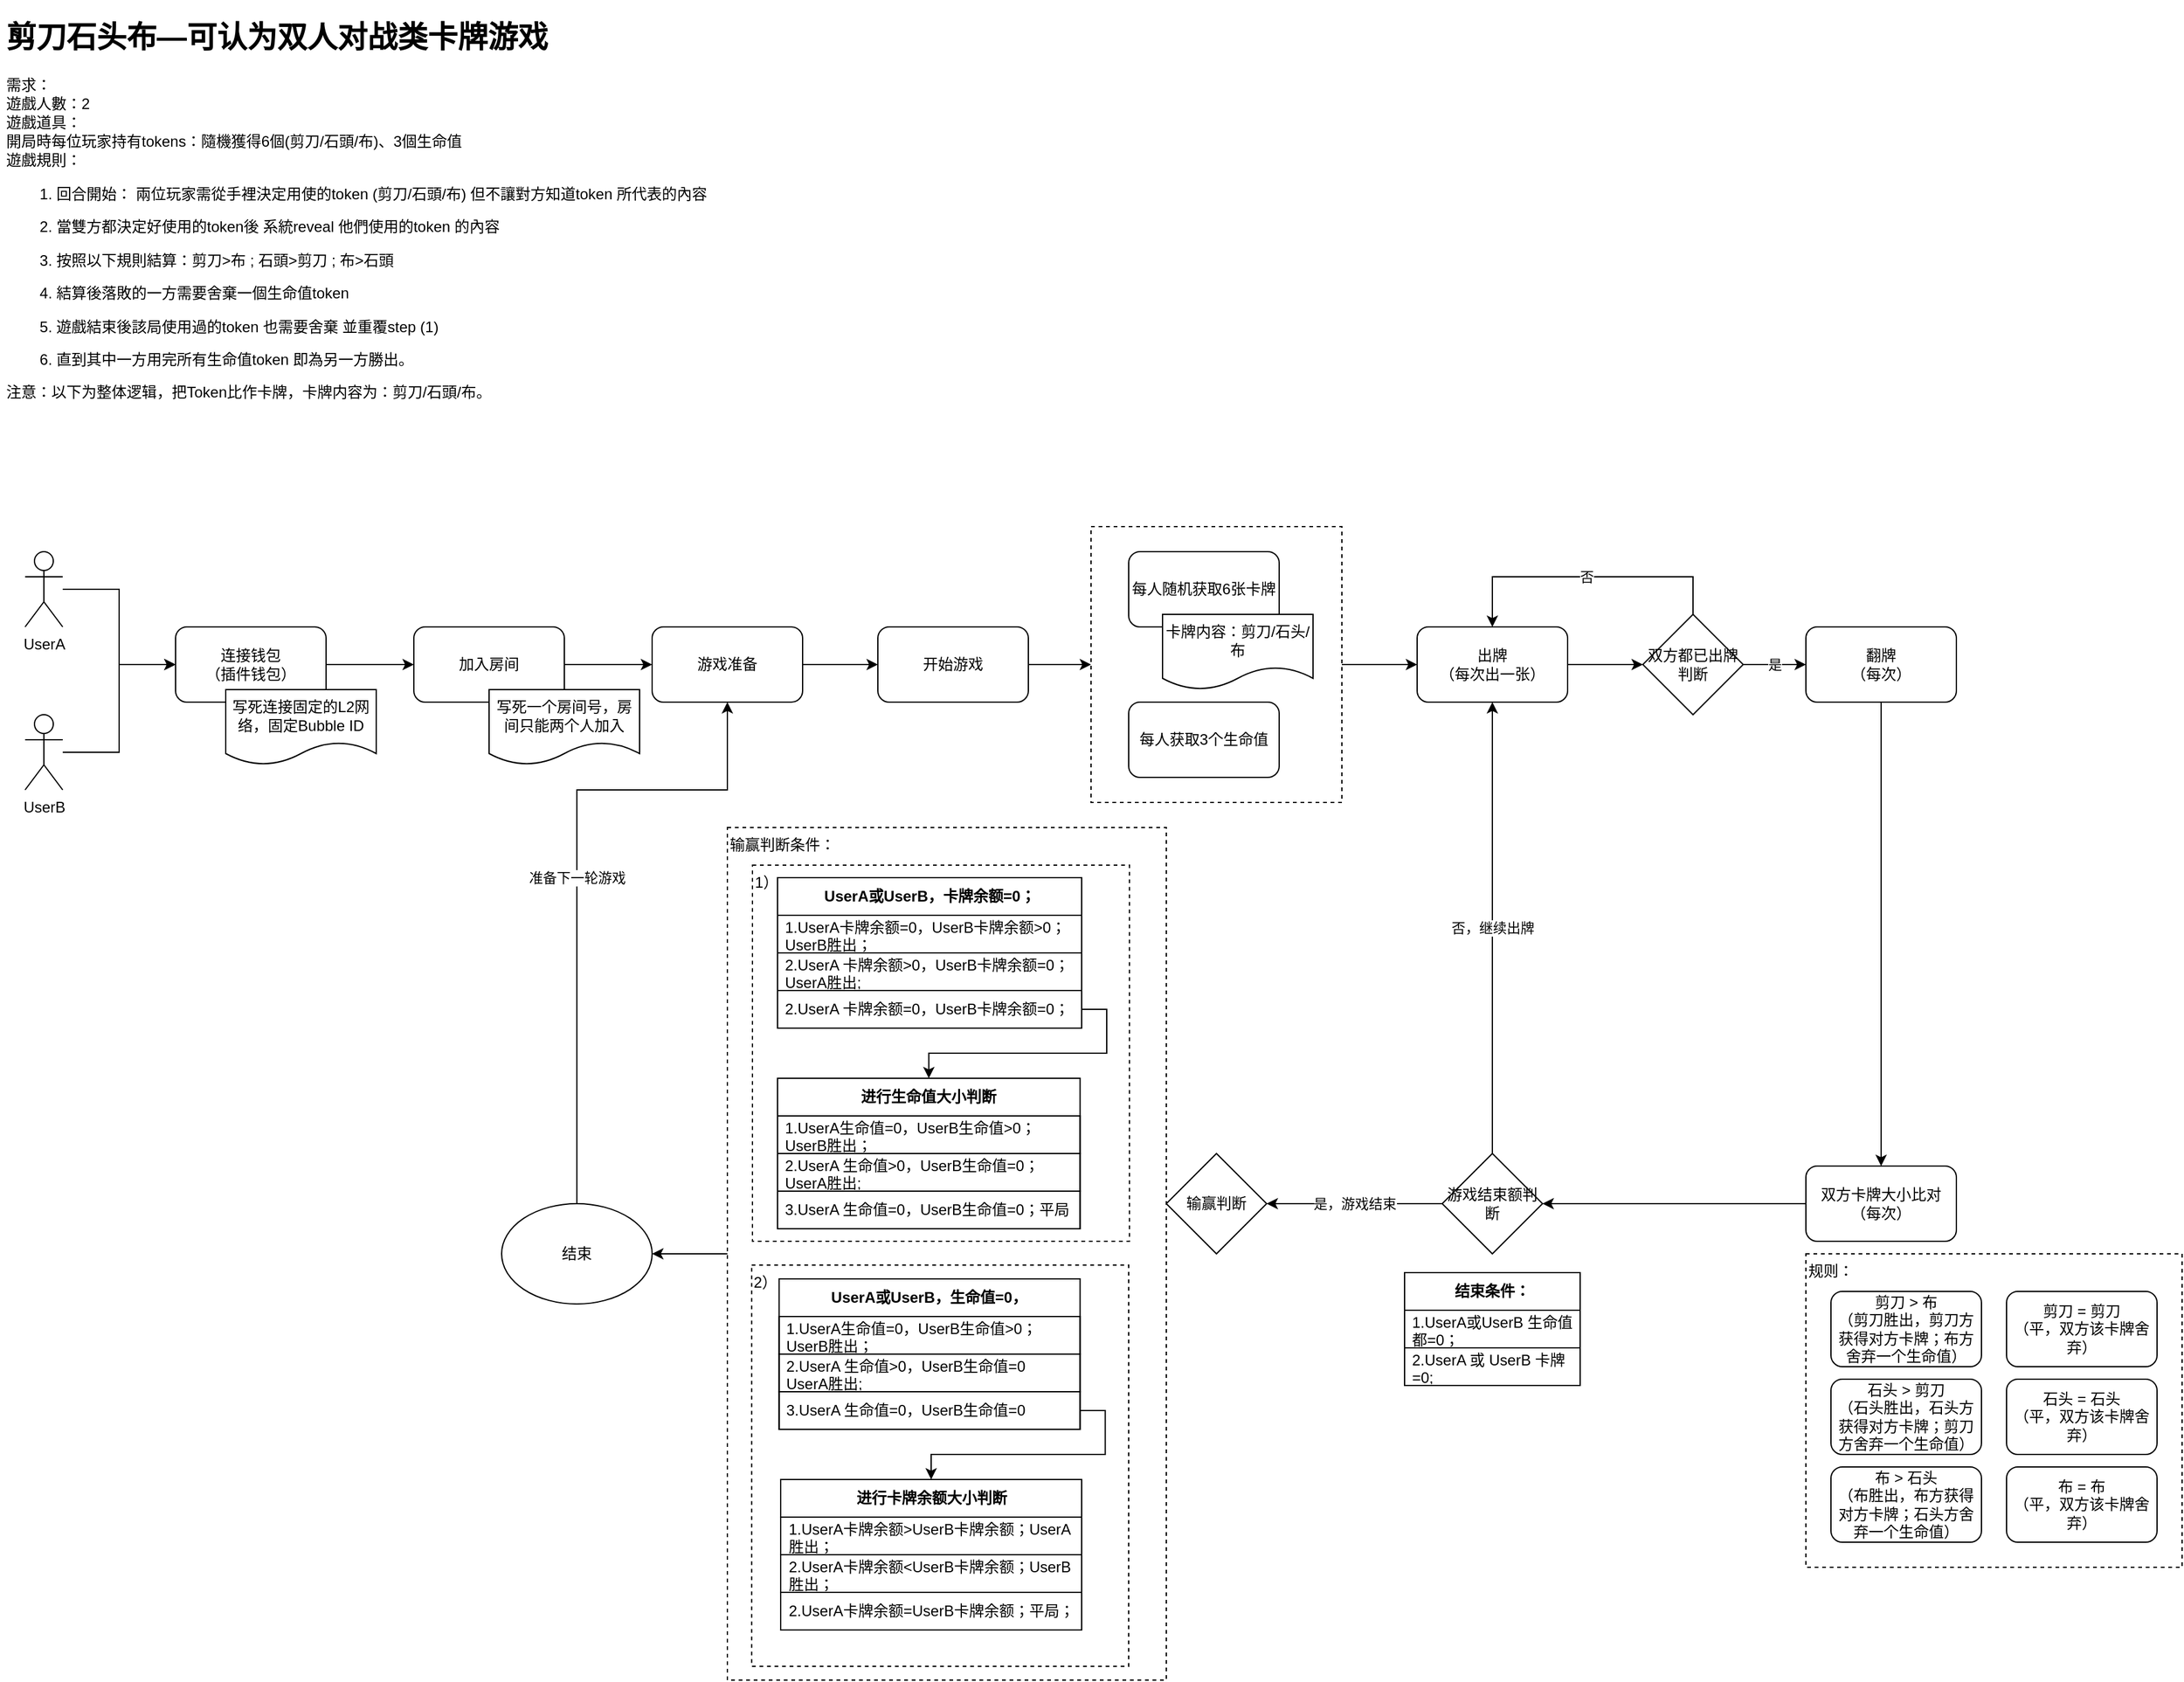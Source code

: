 <mxfile version="20.8.16" type="device" pages="2"><diagram id="KRgmRdxm-20_s_IkEQsQ" name="剪刀石头布-方案1"><mxGraphModel dx="781" dy="544" grid="1" gridSize="10" guides="1" tooltips="1" connect="1" arrows="1" fold="1" page="1" pageScale="1" pageWidth="827" pageHeight="1169" math="0" shadow="0"><root><mxCell id="0"/><mxCell id="1" parent="0"/><mxCell id="r8yWAZV4XDvTzLe1RHQI-7" value="输赢判断条件：" style="rounded=0;whiteSpace=wrap;html=1;dashed=1;align=left;verticalAlign=top;" parent="1" vertex="1"><mxGeometry x="620" y="670" width="350" height="680" as="geometry"/></mxCell><mxCell id="6tp2KyWFR3sobz1khzcz-2" value="2）" style="rounded=0;whiteSpace=wrap;html=1;dashed=1;align=left;verticalAlign=top;" parent="1" vertex="1"><mxGeometry x="639.37" y="1019" width="300.63" height="320" as="geometry"/></mxCell><mxCell id="r8yWAZV4XDvTzLe1RHQI-16" style="edgeStyle=orthogonalEdgeStyle;rounded=0;orthogonalLoop=1;jettySize=auto;html=1;entryX=1;entryY=0.5;entryDx=0;entryDy=0;strokeColor=#000000;fontColor=#000000;" parent="1" source="r8yWAZV4XDvTzLe1RHQI-7" target="7kz4wlUKS0_vkjuu-IEn-38" edge="1"><mxGeometry relative="1" as="geometry"/></mxCell><mxCell id="6tp2KyWFR3sobz1khzcz-1" value="1）" style="rounded=0;whiteSpace=wrap;html=1;dashed=1;align=left;verticalAlign=top;" parent="1" vertex="1"><mxGeometry x="640" y="700" width="300.63" height="300" as="geometry"/></mxCell><mxCell id="7kz4wlUKS0_vkjuu-IEn-1" style="edgeStyle=orthogonalEdgeStyle;rounded=0;orthogonalLoop=1;jettySize=auto;html=1;entryX=0;entryY=0.5;entryDx=0;entryDy=0;" parent="1" source="7kz4wlUKS0_vkjuu-IEn-2" target="7kz4wlUKS0_vkjuu-IEn-7" edge="1"><mxGeometry relative="1" as="geometry"/></mxCell><mxCell id="7kz4wlUKS0_vkjuu-IEn-2" value="UserA" style="shape=umlActor;verticalLabelPosition=bottom;verticalAlign=top;html=1;outlineConnect=0;" parent="1" vertex="1"><mxGeometry x="60" y="450" width="30" height="60" as="geometry"/></mxCell><mxCell id="7kz4wlUKS0_vkjuu-IEn-3" style="edgeStyle=orthogonalEdgeStyle;rounded=0;orthogonalLoop=1;jettySize=auto;html=1;entryX=0;entryY=0.5;entryDx=0;entryDy=0;" parent="1" source="7kz4wlUKS0_vkjuu-IEn-4" target="7kz4wlUKS0_vkjuu-IEn-7" edge="1"><mxGeometry relative="1" as="geometry"/></mxCell><mxCell id="7kz4wlUKS0_vkjuu-IEn-4" value="UserB" style="shape=umlActor;verticalLabelPosition=bottom;verticalAlign=top;html=1;outlineConnect=0;" parent="1" vertex="1"><mxGeometry x="60" y="580" width="30" height="60" as="geometry"/></mxCell><mxCell id="7kz4wlUKS0_vkjuu-IEn-5" value="&lt;h1&gt;剪刀石头布—可认为双人对战类卡牌游戏&lt;/h1&gt;&lt;div&gt;&lt;div style=&quot;min-height: 15px;&quot; data-eleid=&quot;4&quot; class=&quot;rich-text-paragraph&quot;&gt;需求：&lt;/div&gt;&lt;div style=&quot;min-height: 15px;&quot; data-eleid=&quot;4&quot; class=&quot;rich-text-paragraph&quot;&gt;遊戲人數：2&lt;/div&gt;&lt;div style=&quot;min-height: 15px;&quot; data-eleid=&quot;6&quot; class=&quot;rich-text-paragraph&quot;&gt;&lt;span style=&quot;&quot; data-eleid=&quot;7&quot; class=&quot;text-only&quot;&gt;遊戲道具：&lt;/span&gt;&lt;/div&gt;&lt;div style=&quot;min-height: 15px;&quot; data-eleid=&quot;8&quot; class=&quot;rich-text-paragraph&quot;&gt;&lt;span style=&quot;&quot; data-eleid=&quot;9&quot; class=&quot;text-only&quot;&gt;開局時每位玩家持有tokens：隨機獲得6個(剪刀/石頭/布)、3個生命值&lt;/span&gt;&lt;/div&gt;&lt;div style=&quot;min-height: 15px;&quot; data-eleid=&quot;10&quot; class=&quot;rich-text-paragraph&quot;&gt;&lt;span style=&quot;&quot; data-eleid=&quot;11&quot; class=&quot;text-only&quot;&gt;遊戲規則：&lt;/span&gt;&lt;/div&gt;&lt;ol data-eleid=&quot;13&quot; start=&quot;1&quot; class=&quot;richTextDocs-orderList richTextDocs-orderList-marker1 richTextDocs-orderList-number&quot;&gt;&lt;li data-index=&quot;1.&quot; data-eleid=&quot;14&quot; class=&quot;richTextDocs-listItem&quot;&gt;&lt;div class=&quot;richTextDocs-listItem__text&quot;&gt;&lt;span style=&quot;&quot; data-eleid=&quot;15&quot; class=&quot;text-only&quot;&gt;回合開始： 兩位玩家需從手裡決定用使的token (剪刀/石頭/布) 但不讓對方知道token 所代表的內容&lt;/span&gt;&lt;/div&gt;&lt;/li&gt;&lt;/ol&gt;&lt;ol data-eleid=&quot;17&quot; start=&quot;2&quot; class=&quot;richTextDocs-orderList richTextDocs-orderList-marker1 richTextDocs-orderList-number&quot;&gt;&lt;li data-index=&quot;2.&quot; data-eleid=&quot;18&quot; class=&quot;richTextDocs-listItem&quot;&gt;&lt;div class=&quot;richTextDocs-listItem__text&quot;&gt;&lt;span style=&quot;&quot; data-eleid=&quot;19&quot; class=&quot;text-only&quot;&gt;當雙方都決定好使用的token後 系統reveal 他們使用的token 的內容&lt;/span&gt;&lt;/div&gt;&lt;/li&gt;&lt;/ol&gt;&lt;ol data-eleid=&quot;21&quot; start=&quot;3&quot; class=&quot;richTextDocs-orderList richTextDocs-orderList-marker1 richTextDocs-orderList-number&quot;&gt;&lt;li data-index=&quot;3.&quot; data-eleid=&quot;22&quot; class=&quot;richTextDocs-listItem&quot;&gt;&lt;div class=&quot;richTextDocs-listItem__text&quot;&gt;&lt;span style=&quot;&quot; data-eleid=&quot;23&quot; class=&quot;text-only&quot;&gt;按照以下規則結算：剪刀&amp;gt;布 ; 石頭&amp;gt;剪刀 ; 布&amp;gt;石頭&lt;/span&gt;&lt;/div&gt;&lt;/li&gt;&lt;/ol&gt;&lt;ol data-eleid=&quot;25&quot; start=&quot;4&quot; class=&quot;richTextDocs-orderList richTextDocs-orderList-marker1 richTextDocs-orderList-number&quot;&gt;&lt;li data-index=&quot;4.&quot; data-eleid=&quot;26&quot; class=&quot;richTextDocs-listItem&quot;&gt;&lt;div class=&quot;richTextDocs-listItem__text&quot;&gt;&lt;span style=&quot;&quot; data-eleid=&quot;27&quot; class=&quot;text-only&quot;&gt;結算後落敗的一方需要舍棄一個生命值token&lt;/span&gt;&lt;/div&gt;&lt;/li&gt;&lt;/ol&gt;&lt;ol data-eleid=&quot;29&quot; start=&quot;5&quot; class=&quot;richTextDocs-orderList richTextDocs-orderList-marker1 richTextDocs-orderList-number&quot;&gt;&lt;li data-index=&quot;5.&quot; data-eleid=&quot;30&quot; class=&quot;richTextDocs-listItem&quot;&gt;&lt;div class=&quot;richTextDocs-listItem__text&quot;&gt;&lt;span style=&quot;&quot; data-eleid=&quot;31&quot; class=&quot;text-only&quot;&gt;遊戲結束後該局使用過的token 也需要舍棄 並重覆step (1)&lt;/span&gt;&lt;/div&gt;&lt;/li&gt;&lt;/ol&gt;&lt;ol data-eleid=&quot;33&quot; start=&quot;6&quot; class=&quot;richTextDocs-orderList richTextDocs-orderList-marker1 richTextDocs-orderList-number&quot;&gt;&lt;li data-index=&quot;6.&quot; data-eleid=&quot;34&quot; class=&quot;richTextDocs-listItem&quot;&gt;&lt;div class=&quot;richTextDocs-listItem__text&quot;&gt;&lt;span style=&quot;&quot; data-eleid=&quot;35&quot; class=&quot;text-only&quot;&gt;直到其中一方用完所有生命值token 即為另一方勝出。&lt;/span&gt;&lt;/div&gt;&lt;/li&gt;&lt;/ol&gt;&lt;div&gt;注意：以下为整体逻辑，把Token比作卡牌，卡牌内容为：剪刀/石頭/布&lt;span style=&quot;background-color: initial;&quot;&gt;。&lt;/span&gt;&lt;/div&gt;&lt;/div&gt;" style="text;html=1;strokeColor=none;fillColor=none;spacing=5;spacingTop=-20;whiteSpace=wrap;overflow=hidden;rounded=0;" parent="1" vertex="1"><mxGeometry x="40" y="20" width="1430" height="330" as="geometry"/></mxCell><mxCell id="7kz4wlUKS0_vkjuu-IEn-6" style="edgeStyle=orthogonalEdgeStyle;rounded=0;orthogonalLoop=1;jettySize=auto;html=1;" parent="1" source="7kz4wlUKS0_vkjuu-IEn-7" target="7kz4wlUKS0_vkjuu-IEn-12" edge="1"><mxGeometry relative="1" as="geometry"/></mxCell><mxCell id="7kz4wlUKS0_vkjuu-IEn-7" value="连接钱包&lt;br&gt;（插件钱包）" style="rounded=1;whiteSpace=wrap;html=1;" parent="1" vertex="1"><mxGeometry x="180" y="510" width="120" height="60" as="geometry"/></mxCell><mxCell id="7kz4wlUKS0_vkjuu-IEn-8" style="edgeStyle=orthogonalEdgeStyle;rounded=0;orthogonalLoop=1;jettySize=auto;html=1;" parent="1" source="7kz4wlUKS0_vkjuu-IEn-9" target="7kz4wlUKS0_vkjuu-IEn-15" edge="1"><mxGeometry relative="1" as="geometry"/></mxCell><mxCell id="7kz4wlUKS0_vkjuu-IEn-9" value="开始游戏" style="rounded=1;whiteSpace=wrap;html=1;" parent="1" vertex="1"><mxGeometry x="740" y="510" width="120" height="60" as="geometry"/></mxCell><mxCell id="7kz4wlUKS0_vkjuu-IEn-10" value="写死连接固定的L2网络，固定Bubble ID" style="shape=document;whiteSpace=wrap;html=1;boundedLbl=1;" parent="1" vertex="1"><mxGeometry x="220" y="560" width="120" height="60" as="geometry"/></mxCell><mxCell id="-pXB6ZqBlNsMC-txGyzx-2" style="edgeStyle=orthogonalEdgeStyle;rounded=0;orthogonalLoop=1;jettySize=auto;html=1;" parent="1" source="7kz4wlUKS0_vkjuu-IEn-12" target="-pXB6ZqBlNsMC-txGyzx-1" edge="1"><mxGeometry relative="1" as="geometry"/></mxCell><mxCell id="7kz4wlUKS0_vkjuu-IEn-12" value="加入房间" style="rounded=1;whiteSpace=wrap;html=1;" parent="1" vertex="1"><mxGeometry x="370" y="510" width="120" height="60" as="geometry"/></mxCell><mxCell id="7kz4wlUKS0_vkjuu-IEn-13" value="写死一个房间号，房间只能两个人加入" style="shape=document;whiteSpace=wrap;html=1;boundedLbl=1;" parent="1" vertex="1"><mxGeometry x="430" y="560" width="120" height="60" as="geometry"/></mxCell><mxCell id="7kz4wlUKS0_vkjuu-IEn-14" style="edgeStyle=orthogonalEdgeStyle;rounded=0;orthogonalLoop=1;jettySize=auto;html=1;entryX=0;entryY=0.5;entryDx=0;entryDy=0;" parent="1" source="7kz4wlUKS0_vkjuu-IEn-15" target="7kz4wlUKS0_vkjuu-IEn-20" edge="1"><mxGeometry relative="1" as="geometry"/></mxCell><mxCell id="7kz4wlUKS0_vkjuu-IEn-15" value="" style="rounded=0;whiteSpace=wrap;html=1;dashed=1;" parent="1" vertex="1"><mxGeometry x="910" y="430" width="200" height="220" as="geometry"/></mxCell><mxCell id="7kz4wlUKS0_vkjuu-IEn-16" value="每人随机获取6张卡牌" style="rounded=1;whiteSpace=wrap;html=1;" parent="1" vertex="1"><mxGeometry x="940" y="450" width="120" height="60" as="geometry"/></mxCell><mxCell id="7kz4wlUKS0_vkjuu-IEn-17" value="卡牌内容：剪刀/石头/布" style="shape=document;whiteSpace=wrap;html=1;boundedLbl=1;" parent="1" vertex="1"><mxGeometry x="967" y="500" width="120" height="60" as="geometry"/></mxCell><mxCell id="7kz4wlUKS0_vkjuu-IEn-18" value="每人获取3个生命值" style="rounded=1;whiteSpace=wrap;html=1;" parent="1" vertex="1"><mxGeometry x="940" y="570" width="120" height="60" as="geometry"/></mxCell><mxCell id="7kz4wlUKS0_vkjuu-IEn-19" style="edgeStyle=orthogonalEdgeStyle;rounded=0;orthogonalLoop=1;jettySize=auto;html=1;entryX=0;entryY=0.5;entryDx=0;entryDy=0;" parent="1" source="7kz4wlUKS0_vkjuu-IEn-20" target="7kz4wlUKS0_vkjuu-IEn-32" edge="1"><mxGeometry relative="1" as="geometry"/></mxCell><mxCell id="7kz4wlUKS0_vkjuu-IEn-20" value="出牌&lt;br&gt;（每次出一张）" style="rounded=1;whiteSpace=wrap;html=1;" parent="1" vertex="1"><mxGeometry x="1170" y="510" width="120" height="60" as="geometry"/></mxCell><mxCell id="7kz4wlUKS0_vkjuu-IEn-21" style="edgeStyle=orthogonalEdgeStyle;rounded=0;orthogonalLoop=1;jettySize=auto;html=1;" parent="1" source="7kz4wlUKS0_vkjuu-IEn-22" target="7kz4wlUKS0_vkjuu-IEn-40" edge="1"><mxGeometry relative="1" as="geometry"/></mxCell><mxCell id="7kz4wlUKS0_vkjuu-IEn-22" value="翻牌&lt;br&gt;（每次）" style="rounded=1;whiteSpace=wrap;html=1;" parent="1" vertex="1"><mxGeometry x="1480" y="510" width="120" height="60" as="geometry"/></mxCell><mxCell id="7kz4wlUKS0_vkjuu-IEn-23" value="规则：" style="rounded=0;whiteSpace=wrap;html=1;dashed=1;align=left;verticalAlign=top;" parent="1" vertex="1"><mxGeometry x="1480" y="1010" width="300" height="250" as="geometry"/></mxCell><mxCell id="7kz4wlUKS0_vkjuu-IEn-24" value="剪刀 &amp;gt; 布&lt;br&gt;（剪刀胜出，剪刀方获得对方卡牌；布方舍弃一个生命值）" style="rounded=1;whiteSpace=wrap;html=1;" parent="1" vertex="1"><mxGeometry x="1500" y="1040" width="120" height="60" as="geometry"/></mxCell><mxCell id="7kz4wlUKS0_vkjuu-IEn-25" value="石头 &amp;gt; 剪刀&lt;br&gt;（石头胜出，石头方获得对方卡牌；剪刀方舍弃一个生命值）" style="rounded=1;whiteSpace=wrap;html=1;" parent="1" vertex="1"><mxGeometry x="1500" y="1110" width="120" height="60" as="geometry"/></mxCell><mxCell id="7kz4wlUKS0_vkjuu-IEn-26" value="布 &amp;gt; 石头&lt;br&gt;（布胜出，布方获得对方卡牌；石头方舍弃一个生命值）" style="rounded=1;whiteSpace=wrap;html=1;" parent="1" vertex="1"><mxGeometry x="1500" y="1180" width="120" height="60" as="geometry"/></mxCell><mxCell id="7kz4wlUKS0_vkjuu-IEn-27" value="剪刀 = 剪刀&lt;br&gt;（平，双方该卡牌舍弃）" style="rounded=1;whiteSpace=wrap;html=1;" parent="1" vertex="1"><mxGeometry x="1640" y="1040" width="120" height="60" as="geometry"/></mxCell><mxCell id="7kz4wlUKS0_vkjuu-IEn-28" value="石头 = 石头&lt;br&gt;（平，双方该卡牌舍弃）" style="rounded=1;whiteSpace=wrap;html=1;" parent="1" vertex="1"><mxGeometry x="1640" y="1110" width="120" height="60" as="geometry"/></mxCell><mxCell id="7kz4wlUKS0_vkjuu-IEn-29" value="布 = 布&lt;br&gt;（平，双方该卡牌舍弃）" style="rounded=1;whiteSpace=wrap;html=1;" parent="1" vertex="1"><mxGeometry x="1640" y="1180" width="120" height="60" as="geometry"/></mxCell><mxCell id="7kz4wlUKS0_vkjuu-IEn-30" value="否" style="edgeStyle=orthogonalEdgeStyle;rounded=0;orthogonalLoop=1;jettySize=auto;html=1;entryX=0.5;entryY=0;entryDx=0;entryDy=0;" parent="1" source="7kz4wlUKS0_vkjuu-IEn-32" target="7kz4wlUKS0_vkjuu-IEn-20" edge="1"><mxGeometry relative="1" as="geometry"><Array as="points"><mxPoint x="1390" y="470"/><mxPoint x="1230" y="470"/></Array></mxGeometry></mxCell><mxCell id="7kz4wlUKS0_vkjuu-IEn-31" value="是" style="edgeStyle=orthogonalEdgeStyle;rounded=0;orthogonalLoop=1;jettySize=auto;html=1;" parent="1" source="7kz4wlUKS0_vkjuu-IEn-32" target="7kz4wlUKS0_vkjuu-IEn-22" edge="1"><mxGeometry relative="1" as="geometry"/></mxCell><mxCell id="7kz4wlUKS0_vkjuu-IEn-32" value="双方都已出牌判断" style="rhombus;whiteSpace=wrap;html=1;" parent="1" vertex="1"><mxGeometry x="1350" y="500" width="80" height="80" as="geometry"/></mxCell><mxCell id="r8yWAZV4XDvTzLe1RHQI-6" value="&lt;font color=&quot;#000000&quot;&gt;是，游戏结束&lt;/font&gt;" style="edgeStyle=orthogonalEdgeStyle;rounded=0;orthogonalLoop=1;jettySize=auto;html=1;entryX=1;entryY=0.5;entryDx=0;entryDy=0;strokeColor=#000000;fontColor=#FF3333;" parent="1" source="7kz4wlUKS0_vkjuu-IEn-34" target="r8yWAZV4XDvTzLe1RHQI-5" edge="1"><mxGeometry relative="1" as="geometry"/></mxCell><mxCell id="7kz4wlUKS0_vkjuu-IEn-34" value="游戏结束额判断" style="rhombus;whiteSpace=wrap;html=1;" parent="1" vertex="1"><mxGeometry x="1190" y="930" width="80" height="80" as="geometry"/></mxCell><mxCell id="7kz4wlUKS0_vkjuu-IEn-36" value="否，继续出牌" style="edgeStyle=orthogonalEdgeStyle;rounded=0;orthogonalLoop=1;jettySize=auto;html=1;entryX=0.5;entryY=1;entryDx=0;entryDy=0;startArrow=none;exitX=0.5;exitY=0;exitDx=0;exitDy=0;" parent="1" source="7kz4wlUKS0_vkjuu-IEn-34" target="7kz4wlUKS0_vkjuu-IEn-20" edge="1"><mxGeometry relative="1" as="geometry"><mxPoint x="900" y="740" as="sourcePoint"/><Array as="points"><mxPoint x="1230" y="930"/></Array><mxPoint as="offset"/></mxGeometry></mxCell><mxCell id="-pXB6ZqBlNsMC-txGyzx-4" value="准备下一轮游戏" style="edgeStyle=orthogonalEdgeStyle;rounded=0;orthogonalLoop=1;jettySize=auto;html=1;entryX=0.5;entryY=1;entryDx=0;entryDy=0;" parent="1" source="7kz4wlUKS0_vkjuu-IEn-38" target="-pXB6ZqBlNsMC-txGyzx-1" edge="1"><mxGeometry relative="1" as="geometry"><Array as="points"><mxPoint x="500" y="640"/><mxPoint x="620" y="640"/></Array></mxGeometry></mxCell><mxCell id="7kz4wlUKS0_vkjuu-IEn-38" value="结束" style="ellipse;whiteSpace=wrap;html=1;" parent="1" vertex="1"><mxGeometry x="440" y="970" width="120" height="80" as="geometry"/></mxCell><mxCell id="7kz4wlUKS0_vkjuu-IEn-39" style="edgeStyle=orthogonalEdgeStyle;rounded=0;orthogonalLoop=1;jettySize=auto;html=1;" parent="1" source="7kz4wlUKS0_vkjuu-IEn-40" target="7kz4wlUKS0_vkjuu-IEn-34" edge="1"><mxGeometry relative="1" as="geometry"/></mxCell><mxCell id="7kz4wlUKS0_vkjuu-IEn-40" value="双方卡牌大小比对&lt;br&gt;（每次）" style="rounded=1;whiteSpace=wrap;html=1;" parent="1" vertex="1"><mxGeometry x="1480" y="940" width="120" height="60" as="geometry"/></mxCell><mxCell id="7kz4wlUKS0_vkjuu-IEn-42" value="&lt;b&gt;进行生命值大小判断&lt;/b&gt;" style="swimlane;fontStyle=0;childLayout=stackLayout;horizontal=1;startSize=30;horizontalStack=0;resizeParent=1;resizeParentMax=0;resizeLast=0;collapsible=1;marginBottom=0;whiteSpace=wrap;html=1;" parent="1" vertex="1"><mxGeometry x="660" y="870" width="241.25" height="120" as="geometry"/></mxCell><mxCell id="7kz4wlUKS0_vkjuu-IEn-43" value="1.UserA生命值=0，UserB生命值&amp;gt;0；UserB胜出；" style="text;strokeColor=default;fillColor=none;align=left;verticalAlign=middle;spacingLeft=4;spacingRight=4;overflow=hidden;points=[[0,0.5],[1,0.5]];portConstraint=eastwest;rotatable=0;whiteSpace=wrap;html=1;" parent="7kz4wlUKS0_vkjuu-IEn-42" vertex="1"><mxGeometry y="30" width="241.25" height="30" as="geometry"/></mxCell><mxCell id="7kz4wlUKS0_vkjuu-IEn-44" value="2.UserA 生命值&amp;gt;0，UserB生命值=0；&lt;br style=&quot;border-color: var(--border-color);&quot;&gt;UserA胜出;" style="text;strokeColor=default;fillColor=none;align=left;verticalAlign=middle;spacingLeft=4;spacingRight=4;overflow=hidden;points=[[0,0.5],[1,0.5]];portConstraint=eastwest;rotatable=0;whiteSpace=wrap;html=1;" parent="7kz4wlUKS0_vkjuu-IEn-42" vertex="1"><mxGeometry y="60" width="241.25" height="30" as="geometry"/></mxCell><mxCell id="7kz4wlUKS0_vkjuu-IEn-45" value="3.UserA 生命值=0，UserB生命值=0；平局" style="text;strokeColor=default;fillColor=none;align=left;verticalAlign=middle;spacingLeft=4;spacingRight=4;overflow=hidden;points=[[0,0.5],[1,0.5]];portConstraint=eastwest;rotatable=0;whiteSpace=wrap;html=1;" parent="7kz4wlUKS0_vkjuu-IEn-42" vertex="1"><mxGeometry y="90" width="241.25" height="30" as="geometry"/></mxCell><mxCell id="r8yWAZV4XDvTzLe1RHQI-1" value="&lt;b&gt;结束条件：&lt;/b&gt;" style="swimlane;fontStyle=0;childLayout=stackLayout;horizontal=1;startSize=30;horizontalStack=0;resizeParent=1;resizeParentMax=0;resizeLast=0;collapsible=1;marginBottom=0;whiteSpace=wrap;html=1;" parent="1" vertex="1"><mxGeometry x="1160" y="1025" width="140" height="90" as="geometry"/></mxCell><mxCell id="r8yWAZV4XDvTzLe1RHQI-2" value="1.UserA或UserB 生命值都=0；" style="text;strokeColor=default;fillColor=none;align=left;verticalAlign=middle;spacingLeft=4;spacingRight=4;overflow=hidden;points=[[0,0.5],[1,0.5]];portConstraint=eastwest;rotatable=0;whiteSpace=wrap;html=1;" parent="r8yWAZV4XDvTzLe1RHQI-1" vertex="1"><mxGeometry y="30" width="140" height="30" as="geometry"/></mxCell><mxCell id="r8yWAZV4XDvTzLe1RHQI-3" value="2.UserA 或 UserB 卡牌=0;" style="text;strokeColor=default;fillColor=none;align=left;verticalAlign=middle;spacingLeft=4;spacingRight=4;overflow=hidden;points=[[0,0.5],[1,0.5]];portConstraint=eastwest;rotatable=0;whiteSpace=wrap;html=1;" parent="r8yWAZV4XDvTzLe1RHQI-1" vertex="1"><mxGeometry y="60" width="140" height="30" as="geometry"/></mxCell><mxCell id="r8yWAZV4XDvTzLe1RHQI-5" value="输赢判断" style="rhombus;whiteSpace=wrap;html=1;" parent="1" vertex="1"><mxGeometry x="970" y="930" width="80" height="80" as="geometry"/></mxCell><mxCell id="r8yWAZV4XDvTzLe1RHQI-8" value="&lt;b&gt;UserA或UserB，生命值=0，&lt;/b&gt;" style="swimlane;fontStyle=0;childLayout=stackLayout;horizontal=1;startSize=30;horizontalStack=0;resizeParent=1;resizeParentMax=0;resizeLast=0;collapsible=1;marginBottom=0;whiteSpace=wrap;html=1;" parent="1" vertex="1"><mxGeometry x="661.25" y="1030" width="240" height="120" as="geometry"/></mxCell><mxCell id="r8yWAZV4XDvTzLe1RHQI-9" value="1.UserA生命值=0，UserB生命值&amp;gt;0；UserB胜出；" style="text;strokeColor=default;fillColor=none;align=left;verticalAlign=middle;spacingLeft=4;spacingRight=4;overflow=hidden;points=[[0,0.5],[1,0.5]];portConstraint=eastwest;rotatable=0;whiteSpace=wrap;html=1;" parent="r8yWAZV4XDvTzLe1RHQI-8" vertex="1"><mxGeometry y="30" width="240" height="30" as="geometry"/></mxCell><mxCell id="r8yWAZV4XDvTzLe1RHQI-10" value="2.UserA 生命值&amp;gt;0，UserB生命值=0&lt;br style=&quot;border-color: var(--border-color);&quot;&gt;UserA胜出;" style="text;strokeColor=default;fillColor=none;align=left;verticalAlign=middle;spacingLeft=4;spacingRight=4;overflow=hidden;points=[[0,0.5],[1,0.5]];portConstraint=eastwest;rotatable=0;whiteSpace=wrap;html=1;" parent="r8yWAZV4XDvTzLe1RHQI-8" vertex="1"><mxGeometry y="60" width="240" height="30" as="geometry"/></mxCell><mxCell id="r8yWAZV4XDvTzLe1RHQI-18" value="3.UserA 生命值=0，UserB生命值=0" style="text;strokeColor=default;fillColor=none;align=left;verticalAlign=middle;spacingLeft=4;spacingRight=4;overflow=hidden;points=[[0,0.5],[1,0.5]];portConstraint=eastwest;rotatable=0;whiteSpace=wrap;html=1;" parent="r8yWAZV4XDvTzLe1RHQI-8" vertex="1"><mxGeometry y="90" width="240" height="30" as="geometry"/></mxCell><mxCell id="r8yWAZV4XDvTzLe1RHQI-12" value="&lt;b&gt;UserA或UserB，卡牌余额=0；&lt;/b&gt;" style="swimlane;fontStyle=0;childLayout=stackLayout;horizontal=1;startSize=30;horizontalStack=0;resizeParent=1;resizeParentMax=0;resizeLast=0;collapsible=1;marginBottom=0;whiteSpace=wrap;html=1;" parent="1" vertex="1"><mxGeometry x="660" y="710" width="242.5" height="120" as="geometry"/></mxCell><mxCell id="r8yWAZV4XDvTzLe1RHQI-13" value="1.UserA卡牌余额=0，UserB卡牌余额&amp;gt;0；UserB胜出；" style="text;strokeColor=default;fillColor=none;align=left;verticalAlign=middle;spacingLeft=4;spacingRight=4;overflow=hidden;points=[[0,0.5],[1,0.5]];portConstraint=eastwest;rotatable=0;whiteSpace=wrap;html=1;" parent="r8yWAZV4XDvTzLe1RHQI-12" vertex="1"><mxGeometry y="30" width="242.5" height="30" as="geometry"/></mxCell><mxCell id="r8yWAZV4XDvTzLe1RHQI-14" value="2.UserA 卡牌余额&amp;gt;0，UserB卡牌余额=0；UserA胜出;" style="text;strokeColor=default;fillColor=none;align=left;verticalAlign=middle;spacingLeft=4;spacingRight=4;overflow=hidden;points=[[0,0.5],[1,0.5]];portConstraint=eastwest;rotatable=0;whiteSpace=wrap;html=1;" parent="r8yWAZV4XDvTzLe1RHQI-12" vertex="1"><mxGeometry y="60" width="242.5" height="30" as="geometry"/></mxCell><mxCell id="r8yWAZV4XDvTzLe1RHQI-20" value="2.UserA 卡牌余额=0，UserB卡牌余额=0；" style="text;strokeColor=default;fillColor=none;align=left;verticalAlign=middle;spacingLeft=4;spacingRight=4;overflow=hidden;points=[[0,0.5],[1,0.5]];portConstraint=eastwest;rotatable=0;whiteSpace=wrap;html=1;" parent="r8yWAZV4XDvTzLe1RHQI-12" vertex="1"><mxGeometry y="90" width="242.5" height="30" as="geometry"/></mxCell><mxCell id="r8yWAZV4XDvTzLe1RHQI-19" style="edgeStyle=orthogonalEdgeStyle;rounded=0;orthogonalLoop=1;jettySize=auto;html=1;strokeColor=#000000;fontColor=#000000;" parent="1" source="r8yWAZV4XDvTzLe1RHQI-18" target="7kz4wlUKS0_vkjuu-IEn-48" edge="1"><mxGeometry relative="1" as="geometry"/></mxCell><mxCell id="r8yWAZV4XDvTzLe1RHQI-21" style="edgeStyle=orthogonalEdgeStyle;rounded=0;orthogonalLoop=1;jettySize=auto;html=1;strokeColor=#000000;fontColor=#000000;exitX=1;exitY=0.5;exitDx=0;exitDy=0;" parent="1" source="r8yWAZV4XDvTzLe1RHQI-20" target="7kz4wlUKS0_vkjuu-IEn-42" edge="1"><mxGeometry relative="1" as="geometry"/></mxCell><mxCell id="7kz4wlUKS0_vkjuu-IEn-48" value="&lt;b&gt;进行卡牌余额大小判断&lt;/b&gt;" style="swimlane;fontStyle=0;childLayout=stackLayout;horizontal=1;startSize=30;horizontalStack=0;resizeParent=1;resizeParentMax=0;resizeLast=0;collapsible=1;marginBottom=0;whiteSpace=wrap;html=1;" parent="1" vertex="1"><mxGeometry x="662.5" y="1190" width="240" height="120" as="geometry"/></mxCell><mxCell id="7kz4wlUKS0_vkjuu-IEn-49" value="1.UserA卡牌余额&amp;gt;UserB卡牌余额；UserA胜出；" style="text;strokeColor=default;fillColor=none;align=left;verticalAlign=middle;spacingLeft=4;spacingRight=4;overflow=hidden;points=[[0,0.5],[1,0.5]];portConstraint=eastwest;rotatable=0;whiteSpace=wrap;html=1;" parent="7kz4wlUKS0_vkjuu-IEn-48" vertex="1"><mxGeometry y="30" width="240" height="30" as="geometry"/></mxCell><mxCell id="7kz4wlUKS0_vkjuu-IEn-50" value="2.UserA卡牌余额&amp;lt;UserB卡牌余额；UserB胜出；" style="text;strokeColor=default;fillColor=none;align=left;verticalAlign=middle;spacingLeft=4;spacingRight=4;overflow=hidden;points=[[0,0.5],[1,0.5]];portConstraint=eastwest;rotatable=0;whiteSpace=wrap;html=1;" parent="7kz4wlUKS0_vkjuu-IEn-48" vertex="1"><mxGeometry y="60" width="240" height="30" as="geometry"/></mxCell><mxCell id="7kz4wlUKS0_vkjuu-IEn-51" value="2.UserA卡牌余额=UserB卡牌余额；平局；" style="text;strokeColor=default;fillColor=none;align=left;verticalAlign=middle;spacingLeft=4;spacingRight=4;overflow=hidden;points=[[0,0.5],[1,0.5]];portConstraint=eastwest;rotatable=0;whiteSpace=wrap;html=1;" parent="7kz4wlUKS0_vkjuu-IEn-48" vertex="1"><mxGeometry y="90" width="240" height="30" as="geometry"/></mxCell><mxCell id="-pXB6ZqBlNsMC-txGyzx-3" style="edgeStyle=orthogonalEdgeStyle;rounded=0;orthogonalLoop=1;jettySize=auto;html=1;entryX=0;entryY=0.5;entryDx=0;entryDy=0;" parent="1" source="-pXB6ZqBlNsMC-txGyzx-1" target="7kz4wlUKS0_vkjuu-IEn-9" edge="1"><mxGeometry relative="1" as="geometry"/></mxCell><mxCell id="-pXB6ZqBlNsMC-txGyzx-1" value="游戏准备" style="rounded=1;whiteSpace=wrap;html=1;" parent="1" vertex="1"><mxGeometry x="560" y="510" width="120" height="60" as="geometry"/></mxCell></root></mxGraphModel></diagram><diagram id="xOMPBcPctSPgGiCKjUmu" name="剪刀石头布-方案2-确定Demo逻辑"><mxGraphModel dx="781" dy="544" grid="1" gridSize="10" guides="1" tooltips="1" connect="1" arrows="1" fold="1" page="1" pageScale="1" pageWidth="827" pageHeight="1169" math="0" shadow="0"><root><mxCell id="0"/><mxCell id="1" parent="0"/><mxCell id="IGpg0QwK2o9pt_-IkhVI-1" style="edgeStyle=orthogonalEdgeStyle;rounded=0;orthogonalLoop=1;jettySize=auto;html=1;entryX=0;entryY=0.5;entryDx=0;entryDy=0;" parent="1" source="IGpg0QwK2o9pt_-IkhVI-2" target="IGpg0QwK2o9pt_-IkhVI-7" edge="1"><mxGeometry relative="1" as="geometry"/></mxCell><mxCell id="IGpg0QwK2o9pt_-IkhVI-2" value="UserA" style="shape=umlActor;verticalLabelPosition=bottom;verticalAlign=top;html=1;outlineConnect=0;" parent="1" vertex="1"><mxGeometry x="80" y="400" width="30" height="60" as="geometry"/></mxCell><mxCell id="IGpg0QwK2o9pt_-IkhVI-3" style="edgeStyle=orthogonalEdgeStyle;rounded=0;orthogonalLoop=1;jettySize=auto;html=1;entryX=0;entryY=0.5;entryDx=0;entryDy=0;" parent="1" source="IGpg0QwK2o9pt_-IkhVI-4" target="IGpg0QwK2o9pt_-IkhVI-7" edge="1"><mxGeometry relative="1" as="geometry"/></mxCell><mxCell id="IGpg0QwK2o9pt_-IkhVI-4" value="UserB" style="shape=umlActor;verticalLabelPosition=bottom;verticalAlign=top;html=1;outlineConnect=0;" parent="1" vertex="1"><mxGeometry x="80" y="530" width="30" height="60" as="geometry"/></mxCell><mxCell id="IGpg0QwK2o9pt_-IkhVI-5" value="&lt;h1&gt;剪刀石头布—可认为双人对战类卡牌游戏&lt;/h1&gt;&lt;div&gt;&lt;div style=&quot;min-height: 15px;&quot; data-eleid=&quot;4&quot; class=&quot;rich-text-paragraph&quot;&gt;需求：&lt;/div&gt;&lt;div style=&quot;min-height: 15px;&quot; data-eleid=&quot;4&quot; class=&quot;rich-text-paragraph&quot;&gt;遊戲人數：2&lt;/div&gt;&lt;div style=&quot;min-height: 15px;&quot; data-eleid=&quot;6&quot; class=&quot;rich-text-paragraph&quot;&gt;&lt;span style=&quot;&quot; data-eleid=&quot;7&quot; class=&quot;text-only&quot;&gt;遊戲道具：&lt;/span&gt;&lt;/div&gt;&lt;div style=&quot;min-height: 15px;&quot; data-eleid=&quot;8&quot; class=&quot;rich-text-paragraph&quot;&gt;&lt;span style=&quot;&quot; data-eleid=&quot;9&quot; class=&quot;text-only&quot;&gt;開局時每位玩家持有tokens：隨機獲得6個(剪刀/石頭/布)、3個生命值&lt;/span&gt;&lt;/div&gt;&lt;div style=&quot;min-height: 15px;&quot; data-eleid=&quot;10&quot; class=&quot;rich-text-paragraph&quot;&gt;&lt;span style=&quot;&quot; data-eleid=&quot;11&quot; class=&quot;text-only&quot;&gt;遊戲規則：&lt;/span&gt;&lt;/div&gt;&lt;ol data-eleid=&quot;13&quot; start=&quot;1&quot; class=&quot;richTextDocs-orderList richTextDocs-orderList-marker1 richTextDocs-orderList-number&quot;&gt;&lt;li data-index=&quot;1.&quot; data-eleid=&quot;14&quot; class=&quot;richTextDocs-listItem&quot;&gt;&lt;div class=&quot;richTextDocs-listItem__text&quot;&gt;&lt;span style=&quot;&quot; data-eleid=&quot;15&quot; class=&quot;text-only&quot;&gt;回合開始： 兩位玩家需從手裡決定用使的token (剪刀/石頭/布) 但不讓對方知道token 所代表的內容&lt;/span&gt;&lt;/div&gt;&lt;/li&gt;&lt;/ol&gt;&lt;ol data-eleid=&quot;17&quot; start=&quot;2&quot; class=&quot;richTextDocs-orderList richTextDocs-orderList-marker1 richTextDocs-orderList-number&quot;&gt;&lt;li data-index=&quot;2.&quot; data-eleid=&quot;18&quot; class=&quot;richTextDocs-listItem&quot;&gt;&lt;div class=&quot;richTextDocs-listItem__text&quot;&gt;&lt;span style=&quot;&quot; data-eleid=&quot;19&quot; class=&quot;text-only&quot;&gt;當雙方都決定好使用的token後 系統reveal 他們使用的token 的內容&lt;/span&gt;&lt;/div&gt;&lt;/li&gt;&lt;/ol&gt;&lt;ol data-eleid=&quot;21&quot; start=&quot;3&quot; class=&quot;richTextDocs-orderList richTextDocs-orderList-marker1 richTextDocs-orderList-number&quot;&gt;&lt;li data-index=&quot;3.&quot; data-eleid=&quot;22&quot; class=&quot;richTextDocs-listItem&quot;&gt;&lt;div class=&quot;richTextDocs-listItem__text&quot;&gt;&lt;span style=&quot;&quot; data-eleid=&quot;23&quot; class=&quot;text-only&quot;&gt;按照以下規則結算：剪刀&amp;gt;布 ; 石頭&amp;gt;剪刀 ; 布&amp;gt;石頭&lt;/span&gt;&lt;/div&gt;&lt;/li&gt;&lt;/ol&gt;&lt;ol data-eleid=&quot;25&quot; start=&quot;4&quot; class=&quot;richTextDocs-orderList richTextDocs-orderList-marker1 richTextDocs-orderList-number&quot;&gt;&lt;li data-index=&quot;4.&quot; data-eleid=&quot;26&quot; class=&quot;richTextDocs-listItem&quot;&gt;&lt;div class=&quot;richTextDocs-listItem__text&quot;&gt;&lt;span style=&quot;&quot; data-eleid=&quot;27&quot; class=&quot;text-only&quot;&gt;結算後落敗的一方需要舍棄一個生命值token&lt;/span&gt;&lt;/div&gt;&lt;/li&gt;&lt;/ol&gt;&lt;ol data-eleid=&quot;29&quot; start=&quot;5&quot; class=&quot;richTextDocs-orderList richTextDocs-orderList-marker1 richTextDocs-orderList-number&quot;&gt;&lt;li data-index=&quot;5.&quot; data-eleid=&quot;30&quot; class=&quot;richTextDocs-listItem&quot;&gt;&lt;div class=&quot;richTextDocs-listItem__text&quot;&gt;&lt;span style=&quot;&quot; data-eleid=&quot;31&quot; class=&quot;text-only&quot;&gt;遊戲結束後該局使用過的token 也需要舍棄 並重覆step (1)&lt;/span&gt;&lt;/div&gt;&lt;/li&gt;&lt;/ol&gt;&lt;ol data-eleid=&quot;33&quot; start=&quot;6&quot; class=&quot;richTextDocs-orderList richTextDocs-orderList-marker1 richTextDocs-orderList-number&quot;&gt;&lt;li data-index=&quot;6.&quot; data-eleid=&quot;34&quot; class=&quot;richTextDocs-listItem&quot;&gt;&lt;div class=&quot;richTextDocs-listItem__text&quot;&gt;&lt;span style=&quot;&quot; data-eleid=&quot;35&quot; class=&quot;text-only&quot;&gt;直到其中一方用完所有生命值token 即為另一方勝出。&lt;/span&gt;&lt;/div&gt;&lt;/li&gt;&lt;/ol&gt;&lt;div&gt;注意：以下为整体逻辑，把Token比作卡牌，卡牌内容为：剪刀/石頭/布&lt;span style=&quot;background-color: initial;&quot;&gt;。&lt;font color=&quot;#ff3333&quot;&gt;这是一个演示Demo，生命值如果不重要，看是否能去掉生命值的条件，然后6张卡牌改为3张，以下是去掉生命值的逻辑。&lt;/font&gt;&lt;/span&gt;&lt;/div&gt;&lt;/div&gt;" style="text;html=1;strokeColor=none;fillColor=none;spacing=5;spacingTop=-20;whiteSpace=wrap;overflow=hidden;rounded=0;" parent="1" vertex="1"><mxGeometry x="40" y="20" width="1430" height="330" as="geometry"/></mxCell><mxCell id="IGpg0QwK2o9pt_-IkhVI-6" style="edgeStyle=orthogonalEdgeStyle;rounded=0;orthogonalLoop=1;jettySize=auto;html=1;" parent="1" source="IGpg0QwK2o9pt_-IkhVI-7" target="IGpg0QwK2o9pt_-IkhVI-12" edge="1"><mxGeometry relative="1" as="geometry"/></mxCell><mxCell id="IGpg0QwK2o9pt_-IkhVI-7" value="连接钱包&lt;br&gt;（插件钱包）" style="rounded=1;whiteSpace=wrap;html=1;" parent="1" vertex="1"><mxGeometry x="200" y="460" width="120" height="60" as="geometry"/></mxCell><mxCell id="IGpg0QwK2o9pt_-IkhVI-8" style="edgeStyle=orthogonalEdgeStyle;rounded=0;orthogonalLoop=1;jettySize=auto;html=1;" parent="1" source="IGpg0QwK2o9pt_-IkhVI-9" target="IGpg0QwK2o9pt_-IkhVI-15" edge="1"><mxGeometry relative="1" as="geometry"/></mxCell><mxCell id="IGpg0QwK2o9pt_-IkhVI-9" value="开始游戏" style="rounded=1;whiteSpace=wrap;html=1;" parent="1" vertex="1"><mxGeometry x="770" y="460" width="120" height="60" as="geometry"/></mxCell><mxCell id="IGpg0QwK2o9pt_-IkhVI-10" value="写死连接固定的L2网络，固定Bubble ID" style="shape=document;whiteSpace=wrap;html=1;boundedLbl=1;" parent="1" vertex="1"><mxGeometry x="240" y="510" width="120" height="60" as="geometry"/></mxCell><mxCell id="Q9sTtoDWQ7RD-e70EZXE-2" style="edgeStyle=orthogonalEdgeStyle;rounded=0;orthogonalLoop=1;jettySize=auto;html=1;" parent="1" source="IGpg0QwK2o9pt_-IkhVI-12" target="Q9sTtoDWQ7RD-e70EZXE-1" edge="1"><mxGeometry relative="1" as="geometry"/></mxCell><mxCell id="IGpg0QwK2o9pt_-IkhVI-12" value="加入房间" style="rounded=1;whiteSpace=wrap;html=1;" parent="1" vertex="1"><mxGeometry x="390" y="460" width="120" height="60" as="geometry"/></mxCell><mxCell id="IGpg0QwK2o9pt_-IkhVI-13" value="写死 2 个房间号，每个房间只能两个人加入（准备4部电脑，至少2个房间）" style="shape=document;whiteSpace=wrap;html=1;boundedLbl=1;size=0.167;" parent="1" vertex="1"><mxGeometry x="450" y="510" width="120" height="90" as="geometry"/></mxCell><mxCell id="IGpg0QwK2o9pt_-IkhVI-14" style="edgeStyle=orthogonalEdgeStyle;rounded=0;orthogonalLoop=1;jettySize=auto;html=1;entryX=0;entryY=0.5;entryDx=0;entryDy=0;" parent="1" source="IGpg0QwK2o9pt_-IkhVI-15" target="IGpg0QwK2o9pt_-IkhVI-20" edge="1"><mxGeometry relative="1" as="geometry"/></mxCell><mxCell id="IGpg0QwK2o9pt_-IkhVI-15" value="" style="rounded=0;whiteSpace=wrap;html=1;dashed=1;" parent="1" vertex="1"><mxGeometry x="940" y="420" width="200" height="140" as="geometry"/></mxCell><mxCell id="IGpg0QwK2o9pt_-IkhVI-16" value="每人随机获取3张卡牌" style="rounded=1;whiteSpace=wrap;html=1;" parent="1" vertex="1"><mxGeometry x="970" y="440" width="120" height="60" as="geometry"/></mxCell><mxCell id="IGpg0QwK2o9pt_-IkhVI-17" value="卡牌内容：剪刀/石头/布" style="shape=document;whiteSpace=wrap;html=1;boundedLbl=1;" parent="1" vertex="1"><mxGeometry x="997" y="490" width="120" height="60" as="geometry"/></mxCell><mxCell id="IGpg0QwK2o9pt_-IkhVI-19" style="edgeStyle=orthogonalEdgeStyle;rounded=0;orthogonalLoop=1;jettySize=auto;html=1;entryX=0;entryY=0.5;entryDx=0;entryDy=0;" parent="1" source="IGpg0QwK2o9pt_-IkhVI-20" target="IGpg0QwK2o9pt_-IkhVI-32" edge="1"><mxGeometry relative="1" as="geometry"/></mxCell><mxCell id="IGpg0QwK2o9pt_-IkhVI-20" value="出牌&lt;br&gt;（每次出一张）" style="rounded=1;whiteSpace=wrap;html=1;" parent="1" vertex="1"><mxGeometry x="1200" y="460" width="120" height="60" as="geometry"/></mxCell><mxCell id="IGpg0QwK2o9pt_-IkhVI-21" style="edgeStyle=orthogonalEdgeStyle;rounded=0;orthogonalLoop=1;jettySize=auto;html=1;" parent="1" source="IGpg0QwK2o9pt_-IkhVI-22" target="IGpg0QwK2o9pt_-IkhVI-40" edge="1"><mxGeometry relative="1" as="geometry"/></mxCell><mxCell id="IGpg0QwK2o9pt_-IkhVI-22" value="翻牌&lt;br&gt;（每次）" style="rounded=1;whiteSpace=wrap;html=1;" parent="1" vertex="1"><mxGeometry x="1510" y="460" width="120" height="60" as="geometry"/></mxCell><mxCell id="IGpg0QwK2o9pt_-IkhVI-23" value="规则：" style="rounded=0;whiteSpace=wrap;html=1;dashed=1;align=left;verticalAlign=top;" parent="1" vertex="1"><mxGeometry x="1510" y="816" width="300" height="250" as="geometry"/></mxCell><mxCell id="IGpg0QwK2o9pt_-IkhVI-24" value="剪刀 &amp;gt; 布&lt;br&gt;（剪刀胜出，剪刀方获得对方卡牌）" style="rounded=1;whiteSpace=wrap;html=1;" parent="1" vertex="1"><mxGeometry x="1530" y="846" width="120" height="60" as="geometry"/></mxCell><mxCell id="IGpg0QwK2o9pt_-IkhVI-25" value="石头 &amp;gt; 剪刀&lt;br&gt;（石头胜出，石头方获得对方卡牌）" style="rounded=1;whiteSpace=wrap;html=1;" parent="1" vertex="1"><mxGeometry x="1530" y="916" width="120" height="60" as="geometry"/></mxCell><mxCell id="IGpg0QwK2o9pt_-IkhVI-26" value="布 &amp;gt; 石头&lt;br&gt;（布胜出，布方获得对方卡牌）" style="rounded=1;whiteSpace=wrap;html=1;" parent="1" vertex="1"><mxGeometry x="1530" y="986" width="120" height="60" as="geometry"/></mxCell><mxCell id="IGpg0QwK2o9pt_-IkhVI-27" value="剪刀 = 剪刀&lt;br&gt;（平，双方该卡牌舍弃）" style="rounded=1;whiteSpace=wrap;html=1;" parent="1" vertex="1"><mxGeometry x="1670" y="846" width="120" height="60" as="geometry"/></mxCell><mxCell id="IGpg0QwK2o9pt_-IkhVI-28" value="石头 = 石头&lt;br&gt;（平，双方该卡牌舍弃）" style="rounded=1;whiteSpace=wrap;html=1;" parent="1" vertex="1"><mxGeometry x="1670" y="916" width="120" height="60" as="geometry"/></mxCell><mxCell id="IGpg0QwK2o9pt_-IkhVI-29" value="布 = 布&lt;br&gt;（平，双方该卡牌舍弃）" style="rounded=1;whiteSpace=wrap;html=1;" parent="1" vertex="1"><mxGeometry x="1670" y="986" width="120" height="60" as="geometry"/></mxCell><mxCell id="IGpg0QwK2o9pt_-IkhVI-30" value="否" style="edgeStyle=orthogonalEdgeStyle;rounded=0;orthogonalLoop=1;jettySize=auto;html=1;entryX=0.5;entryY=0;entryDx=0;entryDy=0;" parent="1" source="IGpg0QwK2o9pt_-IkhVI-32" target="IGpg0QwK2o9pt_-IkhVI-20" edge="1"><mxGeometry relative="1" as="geometry"><Array as="points"><mxPoint x="1420" y="420"/><mxPoint x="1260" y="420"/></Array></mxGeometry></mxCell><mxCell id="IGpg0QwK2o9pt_-IkhVI-31" value="是" style="edgeStyle=orthogonalEdgeStyle;rounded=0;orthogonalLoop=1;jettySize=auto;html=1;" parent="1" source="IGpg0QwK2o9pt_-IkhVI-32" target="IGpg0QwK2o9pt_-IkhVI-22" edge="1"><mxGeometry relative="1" as="geometry"/></mxCell><mxCell id="IGpg0QwK2o9pt_-IkhVI-32" value="双方都已出牌判断" style="rhombus;whiteSpace=wrap;html=1;" parent="1" vertex="1"><mxGeometry x="1380" y="450" width="80" height="80" as="geometry"/></mxCell><mxCell id="IGpg0QwK2o9pt_-IkhVI-35" value="UserB为赢家" style="edgeStyle=orthogonalEdgeStyle;rounded=0;orthogonalLoop=1;jettySize=auto;html=1;exitX=0;exitY=0.5;exitDx=0;exitDy=0;entryX=1;entryY=0.5;entryDx=0;entryDy=0;" parent="1" source="IGpg0QwK2o9pt_-IkhVI-44" target="IGpg0QwK2o9pt_-IkhVI-38" edge="1"><mxGeometry x="-0.037" relative="1" as="geometry"><mxPoint x="425" y="496" as="sourcePoint"/><mxPoint x="880" y="656" as="targetPoint"/><Array as="points"><mxPoint x="920" y="691"/><mxPoint x="920" y="661"/></Array><mxPoint as="offset"/></mxGeometry></mxCell><mxCell id="IGpg0QwK2o9pt_-IkhVI-36" value="循环，继续出牌" style="edgeStyle=orthogonalEdgeStyle;rounded=0;orthogonalLoop=1;jettySize=auto;html=1;entryX=0.5;entryY=1;entryDx=0;entryDy=0;startArrow=none;exitX=1;exitY=0.5;exitDx=0;exitDy=0;" parent="1" source="IGpg0QwK2o9pt_-IkhVI-45" target="IGpg0QwK2o9pt_-IkhVI-20" edge="1"><mxGeometry relative="1" as="geometry"><mxPoint x="1330" y="770" as="sourcePoint"/><Array as="points"><mxPoint x="1260" y="720"/></Array></mxGeometry></mxCell><mxCell id="IGpg0QwK2o9pt_-IkhVI-37" value="卡牌余额判断" style="rhombus;whiteSpace=wrap;html=1;" parent="1" vertex="1"><mxGeometry x="1073" y="736" width="80" height="80" as="geometry"/></mxCell><mxCell id="Q9sTtoDWQ7RD-e70EZXE-4" value="准备下一轮游戏" style="edgeStyle=orthogonalEdgeStyle;rounded=0;orthogonalLoop=1;jettySize=auto;html=1;" parent="1" source="IGpg0QwK2o9pt_-IkhVI-38" target="Q9sTtoDWQ7RD-e70EZXE-1" edge="1"><mxGeometry x="0.188" relative="1" as="geometry"><mxPoint as="offset"/></mxGeometry></mxCell><mxCell id="IGpg0QwK2o9pt_-IkhVI-38" value="游戏结束" style="ellipse;whiteSpace=wrap;html=1;" parent="1" vertex="1"><mxGeometry x="770" y="621" width="120" height="80" as="geometry"/></mxCell><mxCell id="IGpg0QwK2o9pt_-IkhVI-39" style="edgeStyle=orthogonalEdgeStyle;rounded=0;orthogonalLoop=1;jettySize=auto;html=1;entryX=1;entryY=0.5;entryDx=0;entryDy=0;" parent="1" source="IGpg0QwK2o9pt_-IkhVI-40" target="IGpg0QwK2o9pt_-IkhVI-37" edge="1"><mxGeometry relative="1" as="geometry"><mxPoint x="1340" y="776" as="targetPoint"/></mxGeometry></mxCell><mxCell id="IGpg0QwK2o9pt_-IkhVI-40" value="双方卡牌大小比对&lt;br&gt;（每次）" style="rounded=1;whiteSpace=wrap;html=1;" parent="1" vertex="1"><mxGeometry x="1510" y="746" width="120" height="60" as="geometry"/></mxCell><mxCell id="IGpg0QwK2o9pt_-IkhVI-41" value="卡牌判断的规则：&lt;br&gt;&lt;br&gt;输赢判断：&lt;br&gt;1.主要针对卡牌余额判断：&lt;br&gt;&amp;nbsp; &amp;nbsp; 1）一方卡牌已经出完，另一方还有卡牌，卡牌&amp;gt;0的一方为赢家；&lt;br&gt;&amp;nbsp; &amp;nbsp; 2）双方卡牌都&amp;gt;0，再次执行出牌动作；&lt;br&gt;&amp;nbsp; &amp;nbsp; 3）双方卡牌都=0，平局。" style="rounded=0;whiteSpace=wrap;html=1;dashed=1;align=left;verticalAlign=top;" parent="1" vertex="1"><mxGeometry x="1000" y="846" width="370" height="130" as="geometry"/></mxCell><mxCell id="IGpg0QwK2o9pt_-IkhVI-42" value="&lt;b&gt;卡牌余额判断条件：&lt;/b&gt;" style="swimlane;fontStyle=0;childLayout=stackLayout;horizontal=1;startSize=30;horizontalStack=0;resizeParent=1;resizeParentMax=0;resizeLast=0;collapsible=1;marginBottom=0;whiteSpace=wrap;html=1;" parent="1" vertex="1"><mxGeometry x="1053" y="586" width="140" height="150" as="geometry"/></mxCell><mxCell id="IGpg0QwK2o9pt_-IkhVI-43" value="1.UserA与B 卡牌=0" style="text;strokeColor=default;fillColor=none;align=left;verticalAlign=middle;spacingLeft=4;spacingRight=4;overflow=hidden;points=[[0,0.5],[1,0.5]];portConstraint=eastwest;rotatable=0;whiteSpace=wrap;html=1;" parent="IGpg0QwK2o9pt_-IkhVI-42" vertex="1"><mxGeometry y="30" width="140" height="30" as="geometry"/></mxCell><mxCell id="IGpg0QwK2o9pt_-IkhVI-44" value="2.UserB 卡牌=0，&lt;br style=&quot;border-color: var(--border-color);&quot;&gt;UserA 卡牌&amp;gt;0;" style="text;strokeColor=default;fillColor=none;align=left;verticalAlign=middle;spacingLeft=4;spacingRight=4;overflow=hidden;points=[[0,0.5],[1,0.5]];portConstraint=eastwest;rotatable=0;whiteSpace=wrap;html=1;" parent="IGpg0QwK2o9pt_-IkhVI-42" vertex="1"><mxGeometry y="60" width="140" height="30" as="geometry"/></mxCell><mxCell id="TBAB7SARQRJeMtbMKE7L-1" value="3.UserA 卡牌=0，&lt;br&gt;UserB 卡牌&amp;gt;0;" style="text;strokeColor=default;fillColor=none;align=left;verticalAlign=middle;spacingLeft=4;spacingRight=4;overflow=hidden;points=[[0,0.5],[1,0.5]];portConstraint=eastwest;rotatable=0;whiteSpace=wrap;html=1;" parent="IGpg0QwK2o9pt_-IkhVI-42" vertex="1"><mxGeometry y="90" width="140" height="30" as="geometry"/></mxCell><mxCell id="IGpg0QwK2o9pt_-IkhVI-45" value="4.UserA与UserB 卡牌都&amp;gt;0；" style="text;strokeColor=default;fillColor=none;align=left;verticalAlign=middle;spacingLeft=4;spacingRight=4;overflow=hidden;points=[[0,0.5],[1,0.5]];portConstraint=eastwest;rotatable=0;whiteSpace=wrap;html=1;" parent="IGpg0QwK2o9pt_-IkhVI-42" vertex="1"><mxGeometry y="120" width="140" height="30" as="geometry"/></mxCell><mxCell id="IGpg0QwK2o9pt_-IkhVI-56" value="平局" style="edgeStyle=orthogonalEdgeStyle;rounded=0;orthogonalLoop=1;jettySize=auto;html=1;exitX=0;exitY=0.5;exitDx=0;exitDy=0;" parent="1" source="IGpg0QwK2o9pt_-IkhVI-43" target="IGpg0QwK2o9pt_-IkhVI-38" edge="1"><mxGeometry x="-0.048" relative="1" as="geometry"><mxPoint as="offset"/><mxPoint x="520" y="626" as="sourcePoint"/><Array as="points"><mxPoint x="920" y="631"/><mxPoint x="920" y="661"/></Array></mxGeometry></mxCell><mxCell id="N8eT0m92KiRuim1S3eyP-1" value="UserA为赢家" style="edgeStyle=orthogonalEdgeStyle;rounded=0;orthogonalLoop=1;jettySize=auto;html=1;entryX=1;entryY=0.5;entryDx=0;entryDy=0;strokeColor=#000000;fontColor=#000000;" parent="1" source="IGpg0QwK2o9pt_-IkhVI-44" target="IGpg0QwK2o9pt_-IkhVI-38" edge="1"><mxGeometry relative="1" as="geometry"/></mxCell><mxCell id="Q9sTtoDWQ7RD-e70EZXE-3" style="edgeStyle=orthogonalEdgeStyle;rounded=0;orthogonalLoop=1;jettySize=auto;html=1;entryX=0;entryY=0.5;entryDx=0;entryDy=0;" parent="1" source="Q9sTtoDWQ7RD-e70EZXE-1" target="IGpg0QwK2o9pt_-IkhVI-9" edge="1"><mxGeometry relative="1" as="geometry"/></mxCell><mxCell id="Q9sTtoDWQ7RD-e70EZXE-1" value="游戏准备" style="rounded=1;whiteSpace=wrap;html=1;" parent="1" vertex="1"><mxGeometry x="580" y="460" width="120" height="60" as="geometry"/></mxCell></root></mxGraphModel></diagram></mxfile>